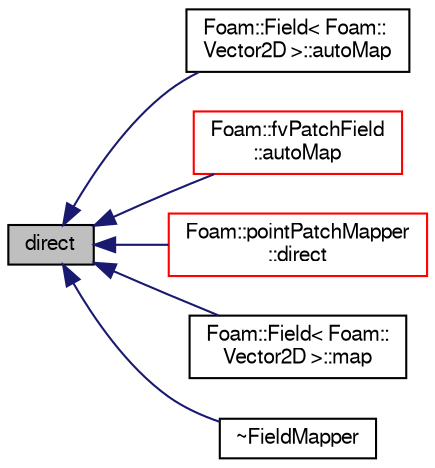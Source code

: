 digraph "direct"
{
  bgcolor="transparent";
  edge [fontname="FreeSans",fontsize="10",labelfontname="FreeSans",labelfontsize="10"];
  node [fontname="FreeSans",fontsize="10",shape=record];
  rankdir="LR";
  Node34 [label="direct",height=0.2,width=0.4,color="black", fillcolor="grey75", style="filled", fontcolor="black"];
  Node34 -> Node35 [dir="back",color="midnightblue",fontsize="10",style="solid",fontname="FreeSans"];
  Node35 [label="Foam::Field\< Foam::\lVector2D \>::autoMap",height=0.2,width=0.4,color="black",URL="$a26466.html#ad0217d852e72a5f1434582bed9e52a43",tooltip="Map from self. "];
  Node34 -> Node36 [dir="back",color="midnightblue",fontsize="10",style="solid",fontname="FreeSans"];
  Node36 [label="Foam::fvPatchField\l::autoMap",height=0.2,width=0.4,color="red",URL="$a22354.html#a0ab0c43ce90d756c88dd81e3d0a9eef5",tooltip="Map (and resize as needed) from self given a mapping object. "];
  Node34 -> Node58 [dir="back",color="midnightblue",fontsize="10",style="solid",fontname="FreeSans"];
  Node58 [label="Foam::pointPatchMapper\l::direct",height=0.2,width=0.4,color="red",URL="$a27266.html#ae76ee987311e5a64ff3eb5857c82a76a",tooltip="Is the mapping direct. "];
  Node34 -> Node62 [dir="back",color="midnightblue",fontsize="10",style="solid",fontname="FreeSans"];
  Node62 [label="Foam::Field\< Foam::\lVector2D \>::map",height=0.2,width=0.4,color="black",URL="$a26466.html#aa85587f52f0e87a0343ed209ddb41940",tooltip="Map from the given field. "];
  Node34 -> Node63 [dir="back",color="midnightblue",fontsize="10",style="solid",fontname="FreeSans"];
  Node63 [label="~FieldMapper",height=0.2,width=0.4,color="black",URL="$a26474.html#a4b989c812c8915f39a8387bdb0ce7f79",tooltip="Destructor. "];
}
